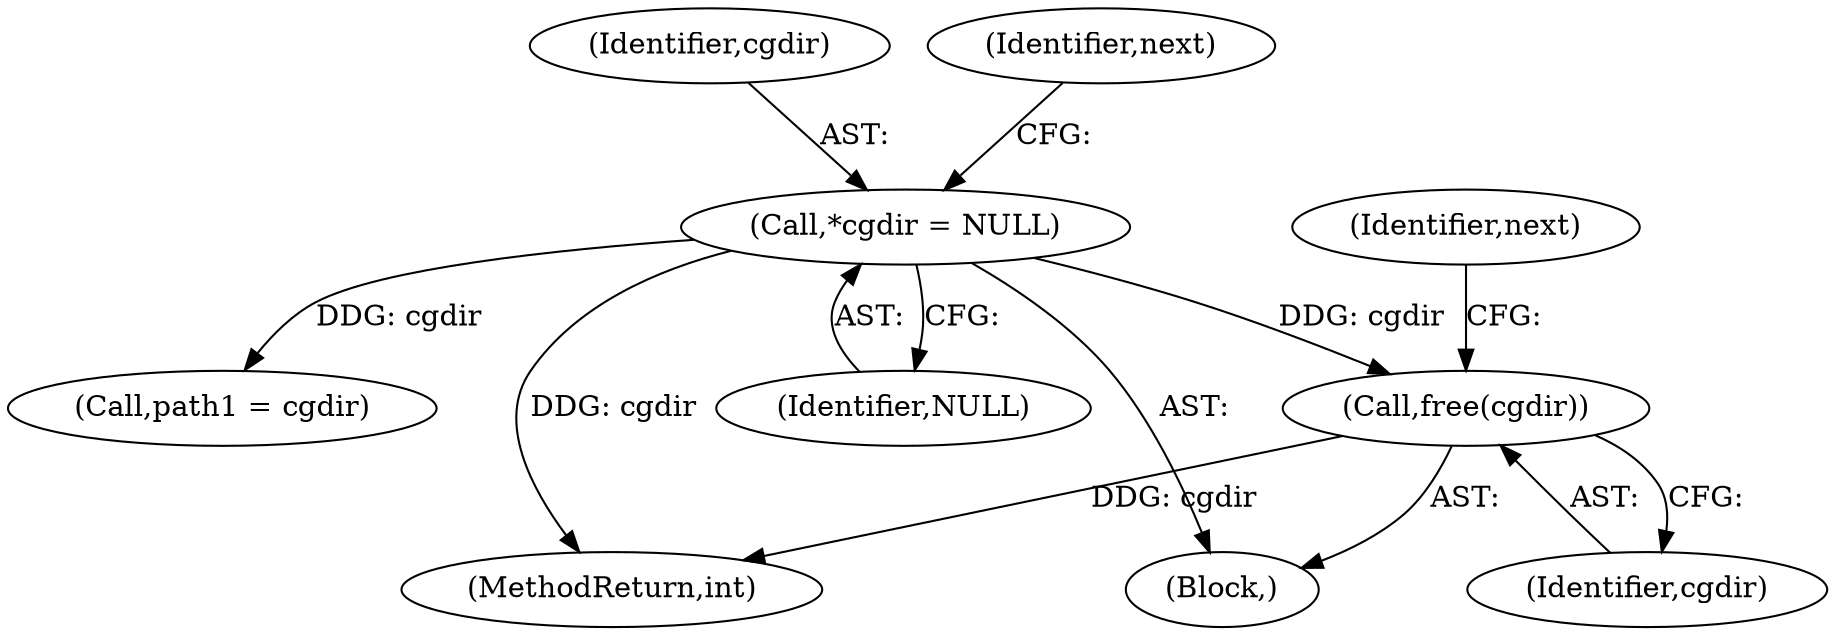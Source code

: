 digraph "0_lxcfs_a8b6c3e0537e90fba3c55910fd1b7229d54a60a7_1@API" {
"1000242" [label="(Call,free(cgdir))"];
"1000114" [label="(Call,*cgdir = NULL)"];
"1000242" [label="(Call,free(cgdir))"];
"1000116" [label="(Identifier,NULL)"];
"1000115" [label="(Identifier,cgdir)"];
"1000103" [label="(Block,)"];
"1000114" [label="(Call,*cgdir = NULL)"];
"1000164" [label="(Call,path1 = cgdir)"];
"1000243" [label="(Identifier,cgdir)"];
"1000120" [label="(Identifier,next)"];
"1000245" [label="(Identifier,next)"];
"1000248" [label="(MethodReturn,int)"];
"1000242" -> "1000103"  [label="AST: "];
"1000242" -> "1000243"  [label="CFG: "];
"1000243" -> "1000242"  [label="AST: "];
"1000245" -> "1000242"  [label="CFG: "];
"1000242" -> "1000248"  [label="DDG: cgdir"];
"1000114" -> "1000242"  [label="DDG: cgdir"];
"1000114" -> "1000103"  [label="AST: "];
"1000114" -> "1000116"  [label="CFG: "];
"1000115" -> "1000114"  [label="AST: "];
"1000116" -> "1000114"  [label="AST: "];
"1000120" -> "1000114"  [label="CFG: "];
"1000114" -> "1000248"  [label="DDG: cgdir"];
"1000114" -> "1000164"  [label="DDG: cgdir"];
}
